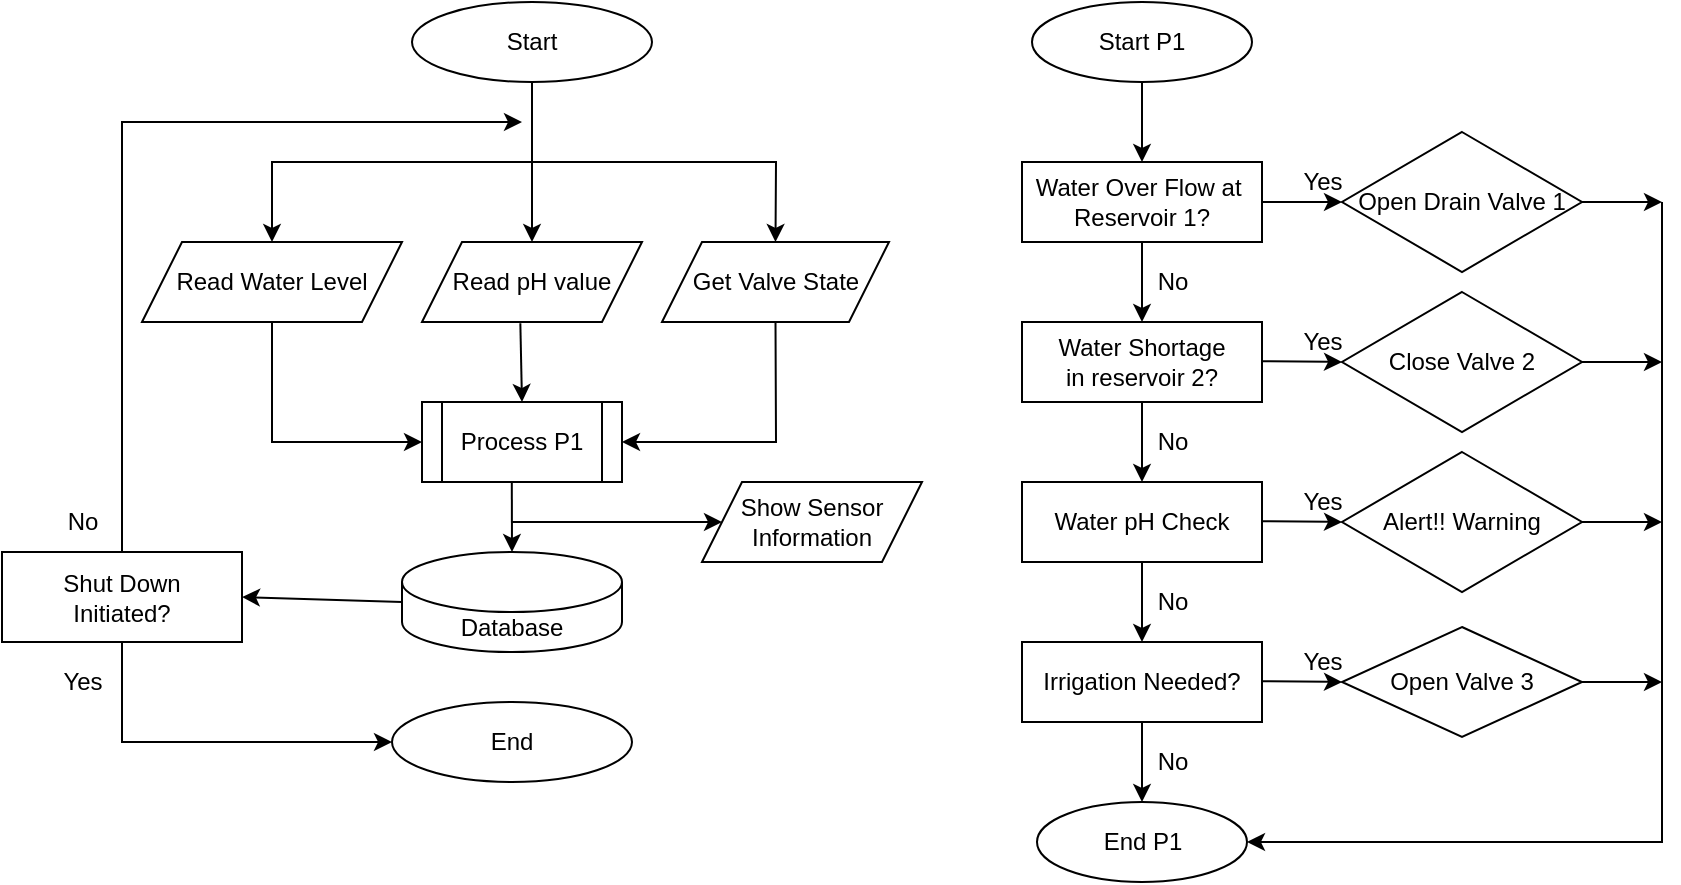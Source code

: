 <mxfile version="16.6.4" type="github">
  <diagram id="C5RBs43oDa-KdzZeNtuy" name="Page-1">
    <mxGraphModel dx="1019" dy="576" grid="1" gridSize="10" guides="1" tooltips="1" connect="1" arrows="1" fold="1" page="1" pageScale="1" pageWidth="10000" pageHeight="10000" math="0" shadow="0">
      <root>
        <mxCell id="WIyWlLk6GJQsqaUBKTNV-0" />
        <mxCell id="WIyWlLk6GJQsqaUBKTNV-1" parent="WIyWlLk6GJQsqaUBKTNV-0" />
        <mxCell id="FCO6QtdX7hiuExBEIRpz-0" value="Start" style="ellipse;whiteSpace=wrap;html=1;" vertex="1" parent="WIyWlLk6GJQsqaUBKTNV-1">
          <mxGeometry x="275" y="80" width="120" height="40" as="geometry" />
        </mxCell>
        <mxCell id="FCO6QtdX7hiuExBEIRpz-1" value="End" style="ellipse;whiteSpace=wrap;html=1;" vertex="1" parent="WIyWlLk6GJQsqaUBKTNV-1">
          <mxGeometry x="265" y="430" width="120" height="40" as="geometry" />
        </mxCell>
        <mxCell id="FCO6QtdX7hiuExBEIRpz-2" value="Read Water Level" style="shape=parallelogram;perimeter=parallelogramPerimeter;whiteSpace=wrap;html=1;fixedSize=1;" vertex="1" parent="WIyWlLk6GJQsqaUBKTNV-1">
          <mxGeometry x="140" y="200" width="130" height="40" as="geometry" />
        </mxCell>
        <mxCell id="FCO6QtdX7hiuExBEIRpz-3" value="Read pH value" style="shape=parallelogram;perimeter=parallelogramPerimeter;whiteSpace=wrap;html=1;fixedSize=1;" vertex="1" parent="WIyWlLk6GJQsqaUBKTNV-1">
          <mxGeometry x="280" y="200" width="110" height="40" as="geometry" />
        </mxCell>
        <mxCell id="FCO6QtdX7hiuExBEIRpz-4" value="Get Valve State" style="shape=parallelogram;perimeter=parallelogramPerimeter;whiteSpace=wrap;html=1;fixedSize=1;" vertex="1" parent="WIyWlLk6GJQsqaUBKTNV-1">
          <mxGeometry x="400" y="200" width="113.5" height="40" as="geometry" />
        </mxCell>
        <mxCell id="FCO6QtdX7hiuExBEIRpz-5" value="Database" style="shape=cylinder3;whiteSpace=wrap;html=1;boundedLbl=1;backgroundOutline=1;size=15;" vertex="1" parent="WIyWlLk6GJQsqaUBKTNV-1">
          <mxGeometry x="270" y="355" width="110" height="50" as="geometry" />
        </mxCell>
        <mxCell id="FCO6QtdX7hiuExBEIRpz-20" value="" style="endArrow=classic;html=1;rounded=0;entryX=0.5;entryY=0;entryDx=0;entryDy=0;" edge="1" parent="WIyWlLk6GJQsqaUBKTNV-1" target="FCO6QtdX7hiuExBEIRpz-2">
          <mxGeometry width="50" height="50" relative="1" as="geometry">
            <mxPoint x="340" y="160" as="sourcePoint" />
            <mxPoint x="220" y="150" as="targetPoint" />
            <Array as="points">
              <mxPoint x="205" y="160" />
            </Array>
          </mxGeometry>
        </mxCell>
        <mxCell id="FCO6QtdX7hiuExBEIRpz-21" value="" style="endArrow=classic;html=1;rounded=0;entryX=0.5;entryY=0;entryDx=0;entryDy=0;exitX=0.5;exitY=1;exitDx=0;exitDy=0;" edge="1" parent="WIyWlLk6GJQsqaUBKTNV-1" source="FCO6QtdX7hiuExBEIRpz-0" target="FCO6QtdX7hiuExBEIRpz-3">
          <mxGeometry width="50" height="50" relative="1" as="geometry">
            <mxPoint x="335" y="130" as="sourcePoint" />
            <mxPoint x="340" y="240" as="targetPoint" />
          </mxGeometry>
        </mxCell>
        <mxCell id="FCO6QtdX7hiuExBEIRpz-22" value="" style="endArrow=classic;html=1;rounded=0;entryX=0.5;entryY=0;entryDx=0;entryDy=0;" edge="1" parent="WIyWlLk6GJQsqaUBKTNV-1" target="FCO6QtdX7hiuExBEIRpz-4">
          <mxGeometry width="50" height="50" relative="1" as="geometry">
            <mxPoint x="340" y="160" as="sourcePoint" />
            <mxPoint x="590" y="130" as="targetPoint" />
            <Array as="points">
              <mxPoint x="457" y="160" />
            </Array>
          </mxGeometry>
        </mxCell>
        <mxCell id="FCO6QtdX7hiuExBEIRpz-26" value="" style="endArrow=classic;html=1;rounded=0;entryX=0.5;entryY=0;entryDx=0;entryDy=0;entryPerimeter=0;exitX=0.449;exitY=1.006;exitDx=0;exitDy=0;exitPerimeter=0;" edge="1" parent="WIyWlLk6GJQsqaUBKTNV-1" source="FCO6QtdX7hiuExBEIRpz-32" target="FCO6QtdX7hiuExBEIRpz-5">
          <mxGeometry width="50" height="50" relative="1" as="geometry">
            <mxPoint x="330" y="360" as="sourcePoint" />
            <mxPoint x="260" y="390" as="targetPoint" />
          </mxGeometry>
        </mxCell>
        <mxCell id="FCO6QtdX7hiuExBEIRpz-27" value="" style="endArrow=classic;html=1;rounded=0;entryX=0;entryY=0.5;entryDx=0;entryDy=0;" edge="1" parent="WIyWlLk6GJQsqaUBKTNV-1" source="FCO6QtdX7hiuExBEIRpz-2" target="FCO6QtdX7hiuExBEIRpz-32">
          <mxGeometry width="50" height="50" relative="1" as="geometry">
            <mxPoint x="205" y="340" as="sourcePoint" />
            <mxPoint x="270" y="360" as="targetPoint" />
            <Array as="points">
              <mxPoint x="205" y="300" />
            </Array>
          </mxGeometry>
        </mxCell>
        <mxCell id="FCO6QtdX7hiuExBEIRpz-28" value="" style="endArrow=classic;html=1;rounded=0;exitX=0.5;exitY=1;exitDx=0;exitDy=0;entryX=1;entryY=0.5;entryDx=0;entryDy=0;" edge="1" parent="WIyWlLk6GJQsqaUBKTNV-1" source="FCO6QtdX7hiuExBEIRpz-4" target="FCO6QtdX7hiuExBEIRpz-32">
          <mxGeometry width="50" height="50" relative="1" as="geometry">
            <mxPoint x="460" y="340" as="sourcePoint" />
            <mxPoint x="395" y="360" as="targetPoint" />
            <Array as="points">
              <mxPoint x="457" y="300" />
            </Array>
          </mxGeometry>
        </mxCell>
        <mxCell id="FCO6QtdX7hiuExBEIRpz-29" value="" style="endArrow=classic;html=1;rounded=0;exitX=0.447;exitY=1.016;exitDx=0;exitDy=0;exitPerimeter=0;" edge="1" parent="WIyWlLk6GJQsqaUBKTNV-1" source="FCO6QtdX7hiuExBEIRpz-3">
          <mxGeometry width="50" height="50" relative="1" as="geometry">
            <mxPoint x="330" y="280" as="sourcePoint" />
            <mxPoint x="330" y="280" as="targetPoint" />
          </mxGeometry>
        </mxCell>
        <mxCell id="FCO6QtdX7hiuExBEIRpz-32" value="Process P1" style="shape=process;whiteSpace=wrap;html=1;backgroundOutline=1;" vertex="1" parent="WIyWlLk6GJQsqaUBKTNV-1">
          <mxGeometry x="280" y="280" width="100" height="40" as="geometry" />
        </mxCell>
        <mxCell id="FCO6QtdX7hiuExBEIRpz-34" value="" style="endArrow=classic;html=1;rounded=0;exitX=0;exitY=0.5;exitDx=0;exitDy=0;exitPerimeter=0;entryX=1;entryY=0.5;entryDx=0;entryDy=0;" edge="1" parent="WIyWlLk6GJQsqaUBKTNV-1" source="FCO6QtdX7hiuExBEIRpz-5" target="FCO6QtdX7hiuExBEIRpz-42">
          <mxGeometry width="50" height="50" relative="1" as="geometry">
            <mxPoint x="220" y="500" as="sourcePoint" />
            <mxPoint x="190" y="475" as="targetPoint" />
          </mxGeometry>
        </mxCell>
        <mxCell id="FCO6QtdX7hiuExBEIRpz-36" value="" style="endArrow=classic;html=1;rounded=0;entryX=0;entryY=0.5;entryDx=0;entryDy=0;exitX=0.5;exitY=1;exitDx=0;exitDy=0;" edge="1" parent="WIyWlLk6GJQsqaUBKTNV-1" source="FCO6QtdX7hiuExBEIRpz-42" target="FCO6QtdX7hiuExBEIRpz-1">
          <mxGeometry width="50" height="50" relative="1" as="geometry">
            <mxPoint x="130" y="510" as="sourcePoint" />
            <mxPoint x="130" y="630" as="targetPoint" />
            <Array as="points">
              <mxPoint x="130" y="450" />
            </Array>
          </mxGeometry>
        </mxCell>
        <mxCell id="FCO6QtdX7hiuExBEIRpz-37" value="Yes" style="text;html=1;align=center;verticalAlign=middle;resizable=0;points=[];autosize=1;strokeColor=none;fillColor=none;" vertex="1" parent="WIyWlLk6GJQsqaUBKTNV-1">
          <mxGeometry x="90" y="410" width="40" height="20" as="geometry" />
        </mxCell>
        <mxCell id="FCO6QtdX7hiuExBEIRpz-40" value="" style="endArrow=classic;html=1;rounded=0;" edge="1" parent="WIyWlLk6GJQsqaUBKTNV-1" source="FCO6QtdX7hiuExBEIRpz-42">
          <mxGeometry width="50" height="50" relative="1" as="geometry">
            <mxPoint x="130" y="440" as="sourcePoint" />
            <mxPoint x="330" y="140" as="targetPoint" />
            <Array as="points">
              <mxPoint x="130" y="140" />
            </Array>
          </mxGeometry>
        </mxCell>
        <mxCell id="FCO6QtdX7hiuExBEIRpz-41" value="No" style="text;html=1;align=center;verticalAlign=middle;resizable=0;points=[];autosize=1;strokeColor=none;fillColor=none;" vertex="1" parent="WIyWlLk6GJQsqaUBKTNV-1">
          <mxGeometry x="95" y="330" width="30" height="20" as="geometry" />
        </mxCell>
        <mxCell id="FCO6QtdX7hiuExBEIRpz-42" value="Shut Down &lt;br&gt;Initiated?" style="rounded=0;whiteSpace=wrap;html=1;" vertex="1" parent="WIyWlLk6GJQsqaUBKTNV-1">
          <mxGeometry x="70" y="355" width="120" height="45" as="geometry" />
        </mxCell>
        <mxCell id="FCO6QtdX7hiuExBEIRpz-44" value="Start P1" style="ellipse;whiteSpace=wrap;html=1;" vertex="1" parent="WIyWlLk6GJQsqaUBKTNV-1">
          <mxGeometry x="585" y="80" width="110" height="40" as="geometry" />
        </mxCell>
        <mxCell id="FCO6QtdX7hiuExBEIRpz-46" value="Water Over Flow at&amp;nbsp;&lt;br&gt;Reservoir&amp;nbsp;1?" style="rounded=0;whiteSpace=wrap;html=1;" vertex="1" parent="WIyWlLk6GJQsqaUBKTNV-1">
          <mxGeometry x="580" y="160" width="120" height="40" as="geometry" />
        </mxCell>
        <mxCell id="FCO6QtdX7hiuExBEIRpz-47" value="Open Drain Valve 1" style="rhombus;whiteSpace=wrap;html=1;" vertex="1" parent="WIyWlLk6GJQsqaUBKTNV-1">
          <mxGeometry x="740" y="145" width="120" height="70" as="geometry" />
        </mxCell>
        <mxCell id="FCO6QtdX7hiuExBEIRpz-48" value="Water Shortage in&amp;nbsp;reservoir 2?" style="rounded=0;whiteSpace=wrap;html=1;" vertex="1" parent="WIyWlLk6GJQsqaUBKTNV-1">
          <mxGeometry x="580" y="240" width="120" height="40" as="geometry" />
        </mxCell>
        <mxCell id="FCO6QtdX7hiuExBEIRpz-49" value="Close Valve 2" style="rhombus;whiteSpace=wrap;html=1;" vertex="1" parent="WIyWlLk6GJQsqaUBKTNV-1">
          <mxGeometry x="740" y="225" width="120" height="70" as="geometry" />
        </mxCell>
        <mxCell id="FCO6QtdX7hiuExBEIRpz-51" value="Water pH Check" style="rounded=0;whiteSpace=wrap;html=1;" vertex="1" parent="WIyWlLk6GJQsqaUBKTNV-1">
          <mxGeometry x="580" y="320" width="120" height="40" as="geometry" />
        </mxCell>
        <mxCell id="FCO6QtdX7hiuExBEIRpz-52" value="Alert!! Warning" style="rhombus;whiteSpace=wrap;html=1;" vertex="1" parent="WIyWlLk6GJQsqaUBKTNV-1">
          <mxGeometry x="740" y="305" width="120" height="70" as="geometry" />
        </mxCell>
        <mxCell id="FCO6QtdX7hiuExBEIRpz-53" value="Irrigation Needed?&lt;br&gt;" style="rounded=0;whiteSpace=wrap;html=1;" vertex="1" parent="WIyWlLk6GJQsqaUBKTNV-1">
          <mxGeometry x="580" y="400" width="120" height="40" as="geometry" />
        </mxCell>
        <mxCell id="FCO6QtdX7hiuExBEIRpz-56" value="Open Valve 3" style="rhombus;whiteSpace=wrap;html=1;" vertex="1" parent="WIyWlLk6GJQsqaUBKTNV-1">
          <mxGeometry x="740" y="392.5" width="120" height="55" as="geometry" />
        </mxCell>
        <mxCell id="FCO6QtdX7hiuExBEIRpz-58" value="End P1" style="ellipse;whiteSpace=wrap;html=1;" vertex="1" parent="WIyWlLk6GJQsqaUBKTNV-1">
          <mxGeometry x="587.5" y="480" width="105" height="40" as="geometry" />
        </mxCell>
        <mxCell id="FCO6QtdX7hiuExBEIRpz-59" value="" style="endArrow=classic;html=1;rounded=0;exitX=0.5;exitY=1;exitDx=0;exitDy=0;entryX=0.5;entryY=0;entryDx=0;entryDy=0;" edge="1" parent="WIyWlLk6GJQsqaUBKTNV-1" source="FCO6QtdX7hiuExBEIRpz-44" target="FCO6QtdX7hiuExBEIRpz-46">
          <mxGeometry width="50" height="50" relative="1" as="geometry">
            <mxPoint x="470" y="210" as="sourcePoint" />
            <mxPoint x="520" y="160" as="targetPoint" />
          </mxGeometry>
        </mxCell>
        <mxCell id="FCO6QtdX7hiuExBEIRpz-60" value="" style="endArrow=classic;html=1;rounded=0;entryX=0;entryY=0.5;entryDx=0;entryDy=0;" edge="1" parent="WIyWlLk6GJQsqaUBKTNV-1" target="FCO6QtdX7hiuExBEIRpz-47">
          <mxGeometry width="50" height="50" relative="1" as="geometry">
            <mxPoint x="700" y="180" as="sourcePoint" />
            <mxPoint x="750" y="130" as="targetPoint" />
          </mxGeometry>
        </mxCell>
        <mxCell id="FCO6QtdX7hiuExBEIRpz-61" value="" style="endArrow=classic;html=1;rounded=0;entryX=0;entryY=0.5;entryDx=0;entryDy=0;" edge="1" parent="WIyWlLk6GJQsqaUBKTNV-1" target="FCO6QtdX7hiuExBEIRpz-49">
          <mxGeometry width="50" height="50" relative="1" as="geometry">
            <mxPoint x="700" y="259.58" as="sourcePoint" />
            <mxPoint x="770.0" y="259.58" as="targetPoint" />
          </mxGeometry>
        </mxCell>
        <mxCell id="FCO6QtdX7hiuExBEIRpz-62" value="" style="endArrow=classic;html=1;rounded=0;entryX=0;entryY=0.5;entryDx=0;entryDy=0;" edge="1" parent="WIyWlLk6GJQsqaUBKTNV-1" target="FCO6QtdX7hiuExBEIRpz-52">
          <mxGeometry width="50" height="50" relative="1" as="geometry">
            <mxPoint x="700" y="339.58" as="sourcePoint" />
            <mxPoint x="770.0" y="339.58" as="targetPoint" />
          </mxGeometry>
        </mxCell>
        <mxCell id="FCO6QtdX7hiuExBEIRpz-63" value="" style="endArrow=classic;html=1;rounded=0;entryX=0;entryY=0.5;entryDx=0;entryDy=0;" edge="1" parent="WIyWlLk6GJQsqaUBKTNV-1" target="FCO6QtdX7hiuExBEIRpz-56">
          <mxGeometry width="50" height="50" relative="1" as="geometry">
            <mxPoint x="700" y="419.58" as="sourcePoint" />
            <mxPoint x="770.0" y="419.58" as="targetPoint" />
          </mxGeometry>
        </mxCell>
        <mxCell id="FCO6QtdX7hiuExBEIRpz-64" value="" style="endArrow=classic;html=1;rounded=0;entryX=1;entryY=0.5;entryDx=0;entryDy=0;" edge="1" parent="WIyWlLk6GJQsqaUBKTNV-1" target="FCO6QtdX7hiuExBEIRpz-58">
          <mxGeometry width="50" height="50" relative="1" as="geometry">
            <mxPoint x="900" y="180" as="sourcePoint" />
            <mxPoint x="920" y="571.667" as="targetPoint" />
            <Array as="points">
              <mxPoint x="900" y="500" />
            </Array>
          </mxGeometry>
        </mxCell>
        <mxCell id="FCO6QtdX7hiuExBEIRpz-67" value="" style="endArrow=classic;html=1;rounded=0;exitX=1;exitY=0.5;exitDx=0;exitDy=0;" edge="1" parent="WIyWlLk6GJQsqaUBKTNV-1" source="FCO6QtdX7hiuExBEIRpz-47">
          <mxGeometry width="50" height="50" relative="1" as="geometry">
            <mxPoint x="890" y="210" as="sourcePoint" />
            <mxPoint x="900" y="180" as="targetPoint" />
          </mxGeometry>
        </mxCell>
        <mxCell id="FCO6QtdX7hiuExBEIRpz-70" value="" style="endArrow=classic;html=1;rounded=0;exitX=1;exitY=0.5;exitDx=0;exitDy=0;" edge="1" parent="WIyWlLk6GJQsqaUBKTNV-1" source="FCO6QtdX7hiuExBEIRpz-49">
          <mxGeometry width="50" height="50" relative="1" as="geometry">
            <mxPoint x="880" y="290" as="sourcePoint" />
            <mxPoint x="900" y="260" as="targetPoint" />
          </mxGeometry>
        </mxCell>
        <mxCell id="FCO6QtdX7hiuExBEIRpz-71" value="" style="endArrow=classic;html=1;rounded=0;exitX=1;exitY=0.5;exitDx=0;exitDy=0;" edge="1" parent="WIyWlLk6GJQsqaUBKTNV-1" source="FCO6QtdX7hiuExBEIRpz-52">
          <mxGeometry width="50" height="50" relative="1" as="geometry">
            <mxPoint x="880" y="370" as="sourcePoint" />
            <mxPoint x="900" y="340" as="targetPoint" />
          </mxGeometry>
        </mxCell>
        <mxCell id="FCO6QtdX7hiuExBEIRpz-72" value="" style="endArrow=classic;html=1;rounded=0;exitX=1;exitY=0.5;exitDx=0;exitDy=0;" edge="1" parent="WIyWlLk6GJQsqaUBKTNV-1" source="FCO6QtdX7hiuExBEIRpz-56">
          <mxGeometry width="50" height="50" relative="1" as="geometry">
            <mxPoint x="890" y="450" as="sourcePoint" />
            <mxPoint x="900" y="420" as="targetPoint" />
          </mxGeometry>
        </mxCell>
        <mxCell id="FCO6QtdX7hiuExBEIRpz-73" value="" style="endArrow=classic;html=1;rounded=0;exitX=0.5;exitY=1;exitDx=0;exitDy=0;entryX=0.5;entryY=0;entryDx=0;entryDy=0;" edge="1" parent="WIyWlLk6GJQsqaUBKTNV-1" source="FCO6QtdX7hiuExBEIRpz-53" target="FCO6QtdX7hiuExBEIRpz-58">
          <mxGeometry width="50" height="50" relative="1" as="geometry">
            <mxPoint x="620" y="480" as="sourcePoint" />
            <mxPoint x="670" y="430" as="targetPoint" />
          </mxGeometry>
        </mxCell>
        <mxCell id="FCO6QtdX7hiuExBEIRpz-75" value="" style="endArrow=classic;html=1;rounded=0;exitX=0.5;exitY=1;exitDx=0;exitDy=0;entryX=0.5;entryY=0;entryDx=0;entryDy=0;" edge="1" parent="WIyWlLk6GJQsqaUBKTNV-1" source="FCO6QtdX7hiuExBEIRpz-46" target="FCO6QtdX7hiuExBEIRpz-48">
          <mxGeometry width="50" height="50" relative="1" as="geometry">
            <mxPoint x="620" y="250" as="sourcePoint" />
            <mxPoint x="670" y="200" as="targetPoint" />
          </mxGeometry>
        </mxCell>
        <mxCell id="FCO6QtdX7hiuExBEIRpz-76" value="" style="endArrow=classic;html=1;rounded=0;exitX=0.5;exitY=1;exitDx=0;exitDy=0;entryX=0.5;entryY=0;entryDx=0;entryDy=0;" edge="1" parent="WIyWlLk6GJQsqaUBKTNV-1" source="FCO6QtdX7hiuExBEIRpz-48" target="FCO6QtdX7hiuExBEIRpz-51">
          <mxGeometry width="50" height="50" relative="1" as="geometry">
            <mxPoint x="630" y="320" as="sourcePoint" />
            <mxPoint x="680" y="270" as="targetPoint" />
          </mxGeometry>
        </mxCell>
        <mxCell id="FCO6QtdX7hiuExBEIRpz-77" value="" style="endArrow=classic;html=1;rounded=0;" edge="1" parent="WIyWlLk6GJQsqaUBKTNV-1" target="FCO6QtdX7hiuExBEIRpz-53">
          <mxGeometry width="50" height="50" relative="1" as="geometry">
            <mxPoint x="640" y="360" as="sourcePoint" />
            <mxPoint x="490" y="380" as="targetPoint" />
          </mxGeometry>
        </mxCell>
        <mxCell id="FCO6QtdX7hiuExBEIRpz-78" value="Yes" style="text;html=1;align=center;verticalAlign=middle;resizable=0;points=[];autosize=1;strokeColor=none;fillColor=none;" vertex="1" parent="WIyWlLk6GJQsqaUBKTNV-1">
          <mxGeometry x="710" y="160" width="40" height="20" as="geometry" />
        </mxCell>
        <mxCell id="FCO6QtdX7hiuExBEIRpz-79" value="Yes" style="text;html=1;align=center;verticalAlign=middle;resizable=0;points=[];autosize=1;strokeColor=none;fillColor=none;" vertex="1" parent="WIyWlLk6GJQsqaUBKTNV-1">
          <mxGeometry x="710" y="240" width="40" height="20" as="geometry" />
        </mxCell>
        <mxCell id="FCO6QtdX7hiuExBEIRpz-80" value="Yes" style="text;html=1;align=center;verticalAlign=middle;resizable=0;points=[];autosize=1;strokeColor=none;fillColor=none;" vertex="1" parent="WIyWlLk6GJQsqaUBKTNV-1">
          <mxGeometry x="710" y="320" width="40" height="20" as="geometry" />
        </mxCell>
        <mxCell id="FCO6QtdX7hiuExBEIRpz-81" value="Yes" style="text;html=1;align=center;verticalAlign=middle;resizable=0;points=[];autosize=1;strokeColor=none;fillColor=none;" vertex="1" parent="WIyWlLk6GJQsqaUBKTNV-1">
          <mxGeometry x="710" y="400" width="40" height="20" as="geometry" />
        </mxCell>
        <mxCell id="FCO6QtdX7hiuExBEIRpz-82" value="No" style="text;html=1;align=center;verticalAlign=middle;resizable=0;points=[];autosize=1;strokeColor=none;fillColor=none;" vertex="1" parent="WIyWlLk6GJQsqaUBKTNV-1">
          <mxGeometry x="640" y="210" width="30" height="20" as="geometry" />
        </mxCell>
        <mxCell id="FCO6QtdX7hiuExBEIRpz-83" value="No" style="text;html=1;align=center;verticalAlign=middle;resizable=0;points=[];autosize=1;strokeColor=none;fillColor=none;" vertex="1" parent="WIyWlLk6GJQsqaUBKTNV-1">
          <mxGeometry x="640" y="290" width="30" height="20" as="geometry" />
        </mxCell>
        <mxCell id="FCO6QtdX7hiuExBEIRpz-85" value="No" style="text;html=1;align=center;verticalAlign=middle;resizable=0;points=[];autosize=1;strokeColor=none;fillColor=none;" vertex="1" parent="WIyWlLk6GJQsqaUBKTNV-1">
          <mxGeometry x="640" y="370" width="30" height="20" as="geometry" />
        </mxCell>
        <mxCell id="FCO6QtdX7hiuExBEIRpz-86" value="No" style="text;html=1;align=center;verticalAlign=middle;resizable=0;points=[];autosize=1;strokeColor=none;fillColor=none;" vertex="1" parent="WIyWlLk6GJQsqaUBKTNV-1">
          <mxGeometry x="640" y="450" width="30" height="20" as="geometry" />
        </mxCell>
        <mxCell id="FCO6QtdX7hiuExBEIRpz-91" value="Show Sensor Information" style="shape=parallelogram;perimeter=parallelogramPerimeter;whiteSpace=wrap;html=1;fixedSize=1;" vertex="1" parent="WIyWlLk6GJQsqaUBKTNV-1">
          <mxGeometry x="420" y="320" width="110" height="40" as="geometry" />
        </mxCell>
        <mxCell id="FCO6QtdX7hiuExBEIRpz-92" value="" style="endArrow=classic;html=1;rounded=0;" edge="1" parent="WIyWlLk6GJQsqaUBKTNV-1" target="FCO6QtdX7hiuExBEIRpz-91">
          <mxGeometry width="50" height="50" relative="1" as="geometry">
            <mxPoint x="325" y="340" as="sourcePoint" />
            <mxPoint x="410" y="390" as="targetPoint" />
            <Array as="points" />
          </mxGeometry>
        </mxCell>
      </root>
    </mxGraphModel>
  </diagram>
</mxfile>

